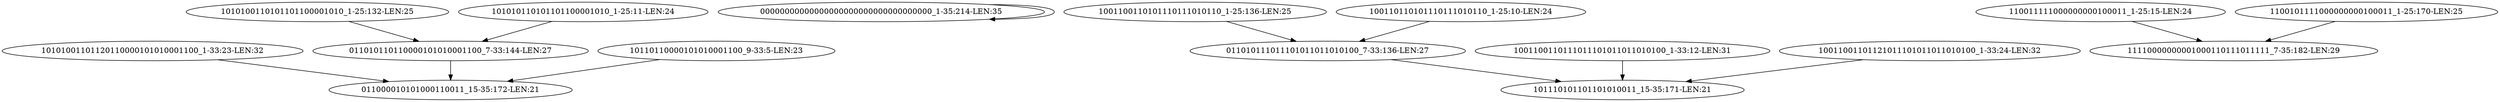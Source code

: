 digraph G {
    "10101001101120110000101010001100_1-33:23-LEN:32" -> "011000010101000110011_15-35:172-LEN:21";
    "011010110110000101010001100_7-33:144-LEN:27" -> "011000010101000110011_15-35:172-LEN:21";
    "00000000000000000000000000000000000_1-35:214-LEN:35" -> "00000000000000000000000000000000000_1-35:214-LEN:35";
    "1001100110101110111010110_1-25:136-LEN:25" -> "011010111011101011011010100_7-33:136-LEN:27";
    "10110110000101010001100_9-33:5-LEN:23" -> "011000010101000110011_15-35:172-LEN:21";
    "1010100110101101100001010_1-25:132-LEN:25" -> "011010110110000101010001100_7-33:144-LEN:27";
    "101010110101101100001010_1-25:11-LEN:24" -> "011010110110000101010001100_7-33:144-LEN:27";
    "011010111011101011011010100_7-33:136-LEN:27" -> "101110101101101010011_15-35:171-LEN:21";
    "110011111000000000100011_1-25:15-LEN:24" -> "11110000000001000110111011111_7-35:182-LEN:29";
    "1100101111000000000100011_1-25:170-LEN:25" -> "11110000000001000110111011111_7-35:182-LEN:29";
    "1001100110111011101011011010100_1-33:12-LEN:31" -> "101110101101101010011_15-35:171-LEN:21";
    "10011001101121011101011011010100_1-33:24-LEN:32" -> "101110101101101010011_15-35:171-LEN:21";
    "100110110101110111010110_1-25:10-LEN:24" -> "011010111011101011011010100_7-33:136-LEN:27";
}
